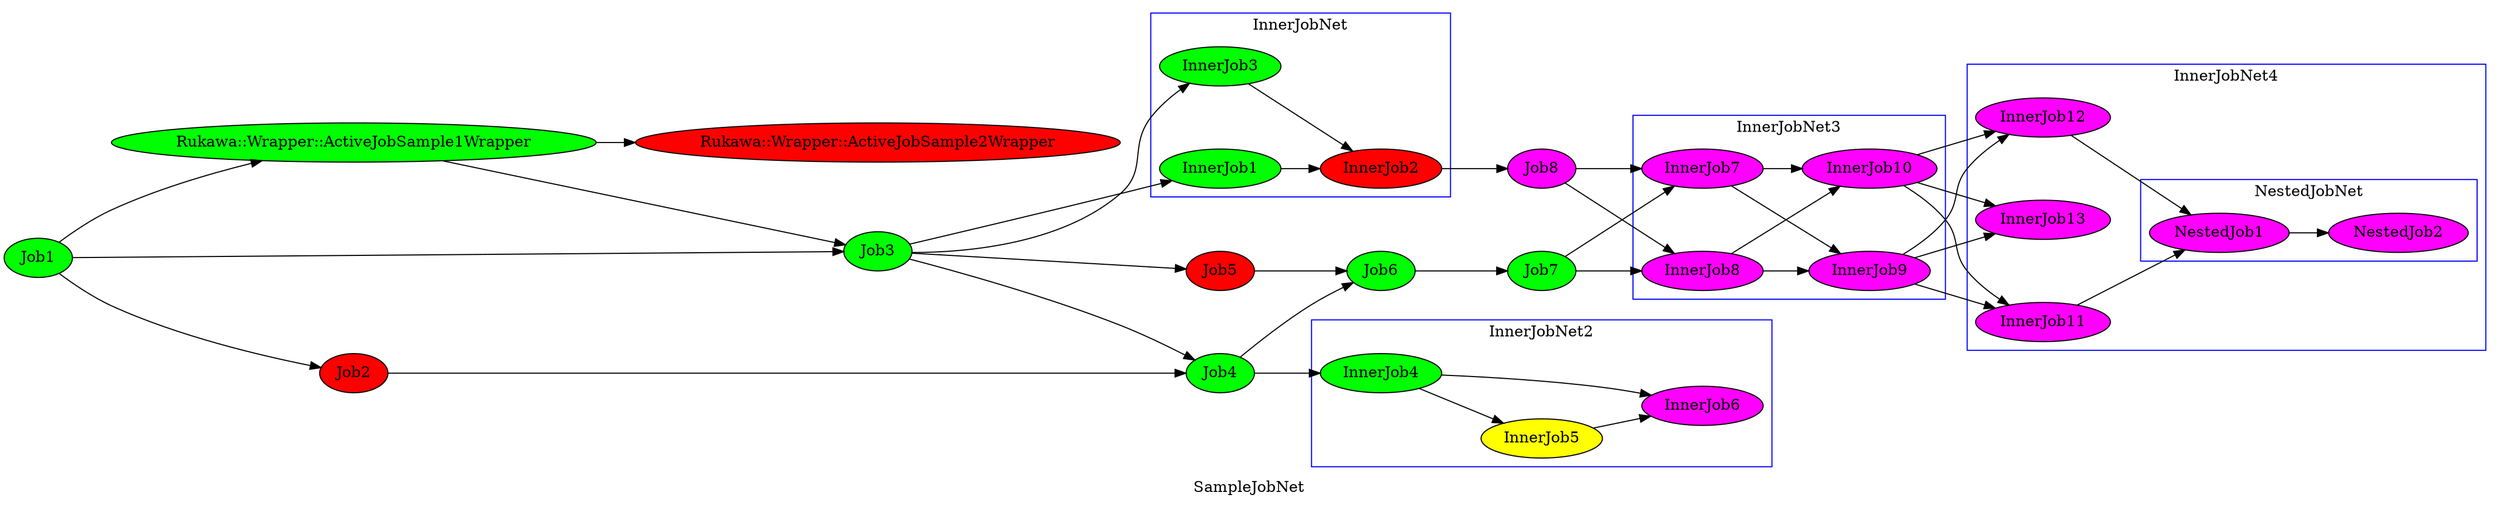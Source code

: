 digraph "SampleJobNet" {
label = "SampleJobNet";
graph [rankdir = LR,nodesep = 0.8,concentrate = true];
"Job1" [style = filled,fillcolor = green];
"Rukawa::Wrapper::ActiveJobSample1Wrapper" [style = filled,fillcolor = green];
"Rukawa::Wrapper::ActiveJobSample2Wrapper" [style = filled,fillcolor = red];
"Job2" [style = filled,fillcolor = red];
"Job3" [style = filled,fillcolor = green];
"Job4" [style = filled,fillcolor = green];
subgraph "cluster_InnerJobNet" {
label = "InnerJobNet";
graph [rankdir = LR,nodesep = 0.8,concentrate = true];
color = blue;
"InnerJob3" [style = filled,fillcolor = green];
"InnerJob1" [style = filled,fillcolor = green];
"InnerJob2" [style = filled,fillcolor = red];
"InnerJob1" -> "InnerJob2";
"InnerJob3" -> "InnerJob2";
}
"Job8" [style = filled,fillcolor = magenta];
"Job5" [style = filled,fillcolor = red];
"Job6" [style = filled,fillcolor = green];
"Job7" [style = filled,fillcolor = green];
subgraph "cluster_InnerJobNet2" {
label = "InnerJobNet2";
graph [rankdir = LR,nodesep = 0.8,concentrate = true];
color = blue;
"InnerJob4" [style = filled,fillcolor = green];
"InnerJob5" [style = filled,fillcolor = yellow];
"InnerJob6" [style = filled,fillcolor = magenta];
"InnerJob4" -> "InnerJob5";
"InnerJob4" -> "InnerJob6";
"InnerJob5" -> "InnerJob6";
}
subgraph "cluster_InnerJobNet3" {
label = "InnerJobNet3";
graph [rankdir = LR,nodesep = 0.8,concentrate = true];
color = blue;
"InnerJob7" [style = filled,fillcolor = magenta];
"InnerJob8" [style = filled,fillcolor = magenta];
"InnerJob9" [style = filled,fillcolor = magenta];
"InnerJob10" [style = filled,fillcolor = magenta];
"InnerJob7" -> "InnerJob9";
"InnerJob8" -> "InnerJob9";
"InnerJob7" -> "InnerJob10";
"InnerJob8" -> "InnerJob10";
}
subgraph "cluster_InnerJobNet4" {
label = "InnerJobNet4";
graph [rankdir = LR,nodesep = 0.8,concentrate = true];
color = blue;
"InnerJob11" [style = filled,fillcolor = magenta];
"InnerJob12" [style = filled,fillcolor = magenta];
"InnerJob13" [style = filled,fillcolor = magenta];
subgraph "cluster_NestedJobNet" {
label = "NestedJobNet";
graph [rankdir = LR,nodesep = 0.8,concentrate = true];
color = blue;
"NestedJob1" [style = filled,fillcolor = magenta];
"NestedJob2" [style = filled,fillcolor = magenta];
"NestedJob1" -> "NestedJob2";
}
"InnerJob11" -> "NestedJob1";
"InnerJob12" -> "NestedJob1";
}
"Job1" -> "Rukawa::Wrapper::ActiveJobSample1Wrapper";
"Rukawa::Wrapper::ActiveJobSample1Wrapper" -> "Rukawa::Wrapper::ActiveJobSample2Wrapper";
"Job1" -> "Job2";
"Job1" -> "Job3";
"Rukawa::Wrapper::ActiveJobSample1Wrapper" -> "Job3";
"Job2" -> "Job4";
"Job3" -> "Job4";
"Job3" -> "InnerJob3";
"Job3" -> "InnerJob1";
"InnerJob2" -> "Job8";
"Job3" -> "Job5";
"Job4" -> "Job6";
"Job5" -> "Job6";
"Job6" -> "Job7";
"Job4" -> "InnerJob4";
"Job8" -> "InnerJob7";
"Job8" -> "InnerJob8";
"Job7" -> "InnerJob7";
"Job7" -> "InnerJob8";
"InnerJob9" -> "InnerJob11";
"InnerJob9" -> "InnerJob12";
"InnerJob9" -> "InnerJob13";
"InnerJob10" -> "InnerJob11";
"InnerJob10" -> "InnerJob12";
"InnerJob10" -> "InnerJob13";
}
